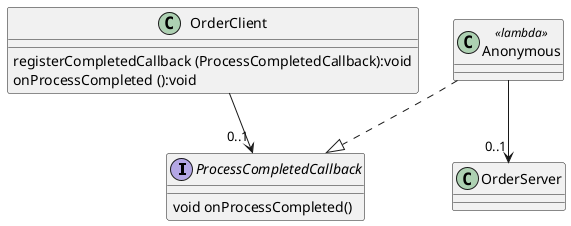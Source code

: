@startuml

interface ProcessCompletedCallback {
    void onProcessCompleted()
}


class OrderClient {
    registerCompletedCallback (ProcessCompletedCallback):void
    onProcessCompleted ():void
}

class Anonymous <<lambda>>

class OrderServer

OrderClient --> "0..1" ProcessCompletedCallback
Anonymous ..|> ProcessCompletedCallback
Anonymous --> "0..1" OrderServer
@enduml
